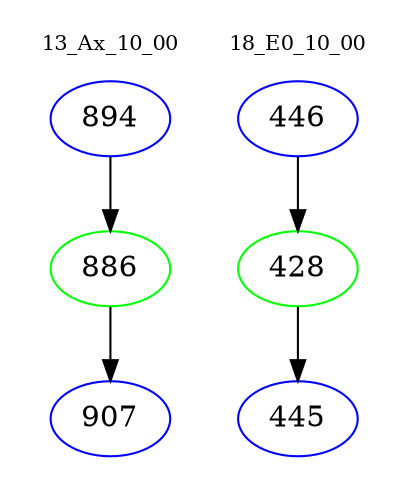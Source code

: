 digraph{
subgraph cluster_0 {
color = white
label = "13_Ax_10_00";
fontsize=10;
T0_894 [label="894", color="blue"]
T0_894 -> T0_886 [color="black"]
T0_886 [label="886", color="green"]
T0_886 -> T0_907 [color="black"]
T0_907 [label="907", color="blue"]
}
subgraph cluster_1 {
color = white
label = "18_E0_10_00";
fontsize=10;
T1_446 [label="446", color="blue"]
T1_446 -> T1_428 [color="black"]
T1_428 [label="428", color="green"]
T1_428 -> T1_445 [color="black"]
T1_445 [label="445", color="blue"]
}
}
